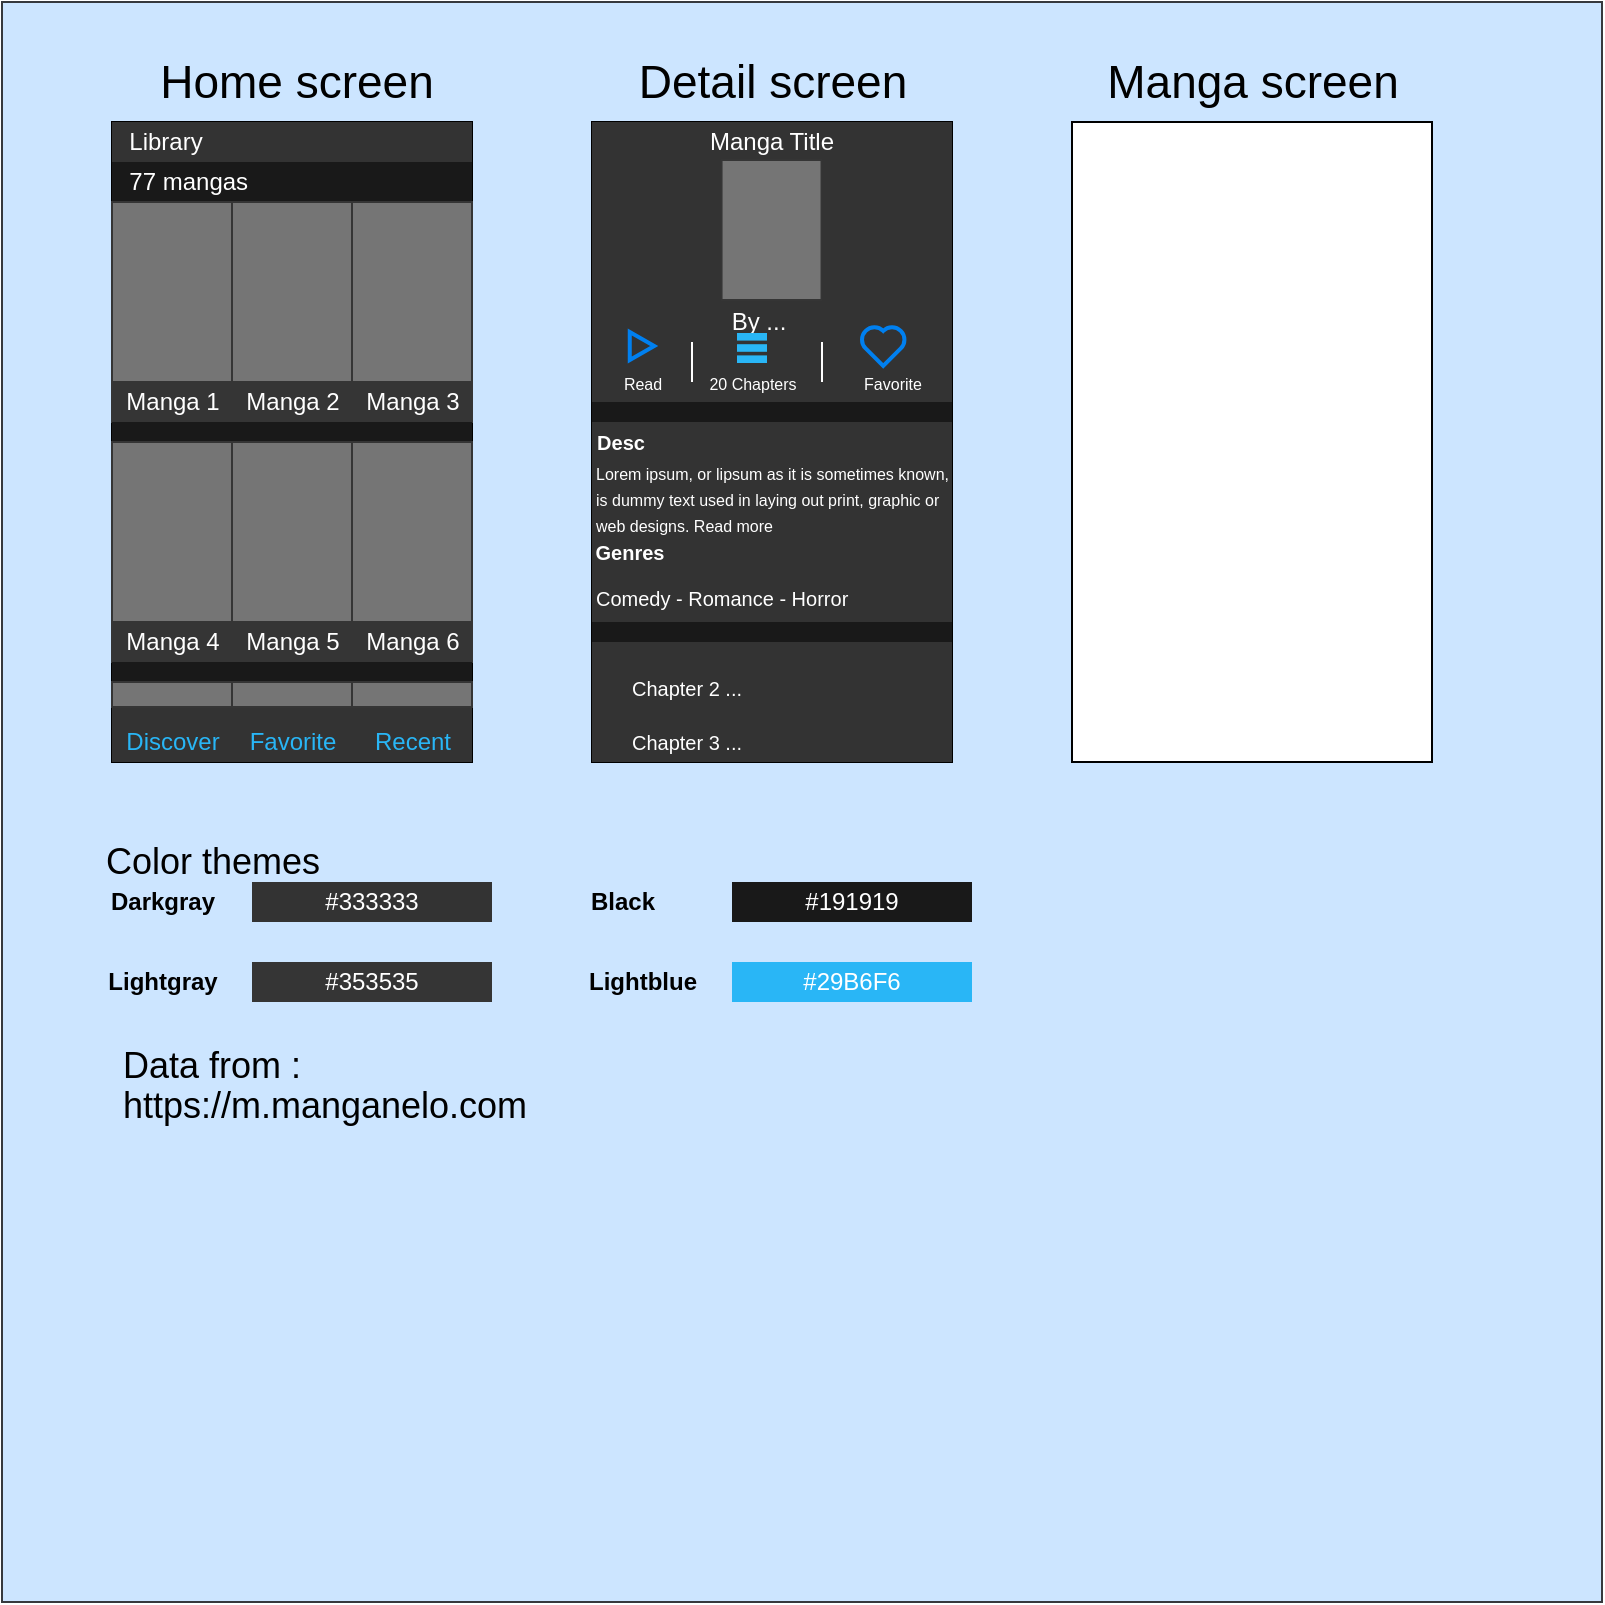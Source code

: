 <mxfile version="13.10.0" type="embed">
    <diagram id="ShWjEkvY692qqDPODEVh" name="Page-1">
        <mxGraphModel dx="831" dy="483" grid="0" gridSize="10" guides="1" tooltips="1" connect="1" arrows="1" fold="1" page="1" pageScale="1" pageWidth="850" pageHeight="1100" math="0" shadow="0">
            <root>
                <mxCell id="0"/>
                <mxCell id="1" parent="0"/>
                <mxCell id="2" value="" style="whiteSpace=wrap;html=1;aspect=fixed;strokeColor=#36393d;fillColor=#cce5ff;" parent="1" vertex="1">
                    <mxGeometry x="40" y="40" width="800" height="800" as="geometry"/>
                </mxCell>
                <mxCell id="4" value="" style="whiteSpace=wrap;html=1;" parent="1" vertex="1">
                    <mxGeometry x="95" y="100" width="180" height="320" as="geometry"/>
                </mxCell>
                <mxCell id="5" value="&lt;font style=&quot;font-size: 23px&quot;&gt;Home screen&lt;/font&gt;" style="text;html=1;align=center;verticalAlign=middle;resizable=0;points=[];autosize=1;fontColor=#000000;" parent="1" vertex="1">
                    <mxGeometry x="112" y="70" width="150" height="20" as="geometry"/>
                </mxCell>
                <mxCell id="6" value="" style="whiteSpace=wrap;html=1;fillColor=#FFFFFF;strokeColor=none;" parent="1" vertex="1">
                    <mxGeometry x="335" y="100" width="180" height="320" as="geometry"/>
                </mxCell>
                <mxCell id="7" value="&lt;font style=&quot;font-size: 23px&quot;&gt;Detail screen&lt;/font&gt;" style="text;html=1;align=center;verticalAlign=middle;resizable=0;points=[];autosize=1;fontColor=#000000;" parent="1" vertex="1">
                    <mxGeometry x="350" y="70" width="150" height="20" as="geometry"/>
                </mxCell>
                <mxCell id="8" value="" style="whiteSpace=wrap;html=1;fillColor=#FFFFFF;" parent="1" vertex="1">
                    <mxGeometry x="575" y="100" width="180" height="320" as="geometry"/>
                </mxCell>
                <mxCell id="9" value="&lt;font style=&quot;font-size: 23px&quot;&gt;Manga screen&lt;/font&gt;" style="text;html=1;align=center;verticalAlign=middle;resizable=0;points=[];autosize=1;fontColor=#000000;" parent="1" vertex="1">
                    <mxGeometry x="585" y="70" width="160" height="20" as="geometry"/>
                </mxCell>
                <mxCell id="10" value="&lt;font style=&quot;font-size: 18px&quot;&gt;Color themes&lt;/font&gt;" style="text;html=1;align=center;verticalAlign=middle;resizable=0;points=[];autosize=1;fontColor=#000000;" parent="1" vertex="1">
                    <mxGeometry x="85" y="460" width="120" height="20" as="geometry"/>
                </mxCell>
                <mxCell id="11" value="&lt;b&gt;Darkgray&lt;/b&gt;" style="text;html=1;align=center;verticalAlign=middle;resizable=0;points=[];autosize=1;fontColor=#000000;" parent="1" vertex="1">
                    <mxGeometry x="85" y="480" width="70" height="20" as="geometry"/>
                </mxCell>
                <mxCell id="12" value="&lt;font color=&quot;#ffffff&quot;&gt;#353535&lt;/font&gt;" style="whiteSpace=wrap;html=1;fillColor=#353535;strokeColor=none;" parent="1" vertex="1">
                    <mxGeometry x="165" y="520" width="120" height="20" as="geometry"/>
                </mxCell>
                <mxCell id="13" value="&lt;b&gt;Lightgray&lt;/b&gt;" style="text;html=1;align=center;verticalAlign=middle;resizable=0;points=[];autosize=1;fontColor=#000000;" parent="1" vertex="1">
                    <mxGeometry x="85" y="520" width="70" height="20" as="geometry"/>
                </mxCell>
                <mxCell id="14" value="&lt;font color=&quot;#ffffff&quot;&gt;#333333&lt;/font&gt;" style="whiteSpace=wrap;html=1;fillColor=#333333;strokeColor=none;" parent="1" vertex="1">
                    <mxGeometry x="165" y="480" width="120" height="20" as="geometry"/>
                </mxCell>
                <mxCell id="15" value="&lt;font color=&quot;#ffffff&quot;&gt;#191919&lt;/font&gt;" style="whiteSpace=wrap;html=1;fillColor=#191919;strokeColor=none;" parent="1" vertex="1">
                    <mxGeometry x="405" y="480" width="120" height="20" as="geometry"/>
                </mxCell>
                <mxCell id="16" value="&lt;b&gt;Black&lt;/b&gt;" style="text;html=1;align=center;verticalAlign=middle;resizable=0;points=[];autosize=1;fontColor=#000000;" parent="1" vertex="1">
                    <mxGeometry x="325" y="480" width="50" height="20" as="geometry"/>
                </mxCell>
                <mxCell id="17" value="&lt;b&gt;Lightblue&lt;/b&gt;" style="text;html=1;align=center;verticalAlign=middle;resizable=0;points=[];autosize=1;fontColor=#000000;" parent="1" vertex="1">
                    <mxGeometry x="325" y="520" width="70" height="20" as="geometry"/>
                </mxCell>
                <mxCell id="18" value="&lt;font color=&quot;#ffffff&quot;&gt;#29B6F6&lt;/font&gt;" style="whiteSpace=wrap;html=1;fillColor=#29b6f6;strokeColor=none;" parent="1" vertex="1">
                    <mxGeometry x="405" y="520" width="120" height="20" as="geometry"/>
                </mxCell>
                <mxCell id="19" value="&lt;font color=&quot;#ffffff&quot;&gt;&amp;nbsp; Library&lt;/font&gt;" style="whiteSpace=wrap;html=1;fillColor=#333333;strokeColor=none;align=left;" parent="1" vertex="1">
                    <mxGeometry x="95" y="100" width="180" height="20" as="geometry"/>
                </mxCell>
                <mxCell id="20" value="" style="whiteSpace=wrap;html=1;fillColor=#333333;strokeColor=none;align=left;" parent="1" vertex="1">
                    <mxGeometry x="95" y="390" width="180" height="30" as="geometry"/>
                </mxCell>
                <mxCell id="21" value="&lt;font color=&quot;#ffffff&quot;&gt;&amp;nbsp; 77 mangas&lt;/font&gt;" style="whiteSpace=wrap;html=1;fillColor=#191919;strokeColor=none;align=left;" parent="1" vertex="1">
                    <mxGeometry x="95" y="120" width="180" height="20" as="geometry"/>
                </mxCell>
                <mxCell id="22" value="" style="whiteSpace=wrap;html=1;labelBackgroundColor=none;strokeColor=#353535;fontColor=none;rotation=90;direction=west;fillColor=#353535;" parent="1" vertex="1">
                    <mxGeometry x="70" y="165" width="110" height="60" as="geometry"/>
                </mxCell>
                <mxCell id="23" value="" style="whiteSpace=wrap;html=1;labelBackgroundColor=none;strokeColor=#353535;fontColor=none;rotation=90;direction=west;fillColor=#353535;" parent="1" vertex="1">
                    <mxGeometry x="130" y="165" width="110" height="60" as="geometry"/>
                </mxCell>
                <mxCell id="24" value="" style="whiteSpace=wrap;html=1;labelBackgroundColor=none;strokeColor=#353535;fontColor=none;rotation=90;direction=west;fillColor=#353535;" parent="1" vertex="1">
                    <mxGeometry x="190" y="165" width="110" height="60" as="geometry"/>
                </mxCell>
                <mxCell id="25" value="" style="whiteSpace=wrap;html=1;labelBackgroundColor=none;strokeColor=#353535;fontColor=none;rotation=90;fillColor=#757575;" parent="1" vertex="1">
                    <mxGeometry x="80" y="155" width="90" height="60" as="geometry"/>
                </mxCell>
                <mxCell id="26" value="" style="whiteSpace=wrap;html=1;labelBackgroundColor=none;strokeColor=#353535;fontColor=none;rotation=90;fillColor=#757575;" parent="1" vertex="1">
                    <mxGeometry x="140" y="155" width="90" height="60" as="geometry"/>
                </mxCell>
                <mxCell id="27" value="" style="whiteSpace=wrap;html=1;labelBackgroundColor=none;strokeColor=#353535;fontColor=none;rotation=90;fillColor=#757575;" parent="1" vertex="1">
                    <mxGeometry x="200" y="155" width="90" height="60" as="geometry"/>
                </mxCell>
                <mxCell id="29" value="&lt;font color=&quot;#ffffff&quot;&gt;Manga 2&lt;/font&gt;" style="text;html=1;align=center;verticalAlign=middle;resizable=0;points=[];autosize=1;fontColor=none;" parent="1" vertex="1">
                    <mxGeometry x="155" y="230" width="60" height="20" as="geometry"/>
                </mxCell>
                <mxCell id="30" value="&lt;font color=&quot;#ffffff&quot;&gt;Manga 3&lt;/font&gt;" style="text;html=1;align=center;verticalAlign=middle;resizable=0;points=[];autosize=1;fontColor=none;" parent="1" vertex="1">
                    <mxGeometry x="215" y="230" width="60" height="20" as="geometry"/>
                </mxCell>
                <mxCell id="31" value="" style="whiteSpace=wrap;html=1;fillColor=#191919;strokeColor=none;" parent="1" vertex="1">
                    <mxGeometry x="95" y="250" width="180" height="10" as="geometry"/>
                </mxCell>
                <mxCell id="32" value="" style="whiteSpace=wrap;html=1;labelBackgroundColor=none;strokeColor=#353535;fontColor=none;rotation=90;direction=west;fillColor=#353535;" parent="1" vertex="1">
                    <mxGeometry x="70" y="285" width="110" height="60" as="geometry"/>
                </mxCell>
                <mxCell id="33" value="" style="whiteSpace=wrap;html=1;labelBackgroundColor=none;strokeColor=#353535;fontColor=none;rotation=90;fillColor=#757575;" parent="1" vertex="1">
                    <mxGeometry x="80" y="275" width="90" height="60" as="geometry"/>
                </mxCell>
                <mxCell id="34" value="" style="whiteSpace=wrap;html=1;labelBackgroundColor=none;strokeColor=#353535;fontColor=none;rotation=90;fillColor=#757575;" parent="1" vertex="1">
                    <mxGeometry x="140" y="275" width="90" height="60" as="geometry"/>
                </mxCell>
                <mxCell id="35" value="" style="whiteSpace=wrap;html=1;labelBackgroundColor=none;strokeColor=#353535;fontColor=none;rotation=90;direction=west;fillColor=#353535;" parent="1" vertex="1">
                    <mxGeometry x="130" y="285" width="110" height="60" as="geometry"/>
                </mxCell>
                <mxCell id="36" value="" style="whiteSpace=wrap;html=1;labelBackgroundColor=none;strokeColor=#353535;fontColor=none;rotation=90;fillColor=#757575;" parent="1" vertex="1">
                    <mxGeometry x="200" y="275" width="90" height="60" as="geometry"/>
                </mxCell>
                <mxCell id="37" value="" style="whiteSpace=wrap;html=1;labelBackgroundColor=none;strokeColor=#353535;fontColor=none;rotation=90;direction=west;fillColor=#353535;" parent="1" vertex="1">
                    <mxGeometry x="190" y="285" width="110" height="60" as="geometry"/>
                </mxCell>
                <mxCell id="38" value="" style="whiteSpace=wrap;html=1;labelBackgroundColor=none;strokeColor=#353535;fontColor=none;rotation=90;fillColor=#757575;" parent="1" vertex="1">
                    <mxGeometry x="140" y="275" width="90" height="60" as="geometry"/>
                </mxCell>
                <mxCell id="39" value="" style="whiteSpace=wrap;html=1;labelBackgroundColor=none;strokeColor=#353535;fontColor=none;rotation=90;fillColor=#757575;" parent="1" vertex="1">
                    <mxGeometry x="200" y="275" width="90" height="60" as="geometry"/>
                </mxCell>
                <mxCell id="40" value="&lt;font color=&quot;#ffffff&quot;&gt;Manga 1&lt;/font&gt;" style="text;html=1;align=center;verticalAlign=middle;resizable=0;points=[];autosize=1;fontColor=none;" parent="1" vertex="1">
                    <mxGeometry x="95" y="230" width="60" height="20" as="geometry"/>
                </mxCell>
                <mxCell id="41" value="" style="whiteSpace=wrap;html=1;fillColor=#191919;strokeColor=none;" parent="1" vertex="1">
                    <mxGeometry x="95" y="370" width="180" height="10" as="geometry"/>
                </mxCell>
                <mxCell id="42" value="" style="whiteSpace=wrap;html=1;labelBackgroundColor=none;strokeColor=#353535;fontColor=none;rotation=90;fillColor=#757575;" parent="1" vertex="1">
                    <mxGeometry x="118.75" y="356.25" width="12.5" height="60" as="geometry"/>
                </mxCell>
                <mxCell id="43" value="" style="whiteSpace=wrap;html=1;labelBackgroundColor=none;strokeColor=#353535;fontColor=none;rotation=90;fillColor=#757575;" parent="1" vertex="1">
                    <mxGeometry x="178.75" y="356.25" width="12.5" height="60" as="geometry"/>
                </mxCell>
                <mxCell id="44" value="" style="whiteSpace=wrap;html=1;labelBackgroundColor=none;strokeColor=#353535;fontColor=none;rotation=90;fillColor=#757575;" parent="1" vertex="1">
                    <mxGeometry x="238.75" y="356.25" width="12.5" height="60" as="geometry"/>
                </mxCell>
                <mxCell id="45" value="&lt;font color=&quot;#ffffff&quot;&gt;Manga 4&lt;/font&gt;" style="text;html=1;align=center;verticalAlign=middle;resizable=0;points=[];autosize=1;fontColor=none;" parent="1" vertex="1">
                    <mxGeometry x="95" y="350" width="60" height="20" as="geometry"/>
                </mxCell>
                <mxCell id="46" value="&lt;font color=&quot;#ffffff&quot;&gt;Manga 5&lt;/font&gt;" style="text;html=1;align=center;verticalAlign=middle;resizable=0;points=[];autosize=1;fontColor=none;" parent="1" vertex="1">
                    <mxGeometry x="155" y="350" width="60" height="20" as="geometry"/>
                </mxCell>
                <mxCell id="47" value="&lt;font color=&quot;#ffffff&quot;&gt;Manga 6&lt;/font&gt;" style="text;html=1;align=center;verticalAlign=middle;resizable=0;points=[];autosize=1;fontColor=none;" parent="1" vertex="1">
                    <mxGeometry x="215" y="350" width="60" height="20" as="geometry"/>
                </mxCell>
                <mxCell id="48" value="&lt;font color=&quot;#29b6f6&quot;&gt;Discover&lt;/font&gt;" style="text;html=1;align=center;verticalAlign=middle;resizable=0;points=[];autosize=1;fontColor=none;" parent="1" vertex="1">
                    <mxGeometry x="95" y="400" width="60" height="20" as="geometry"/>
                </mxCell>
                <mxCell id="49" value="&lt;font color=&quot;#29b6f6&quot;&gt;Favorite&lt;/font&gt;" style="text;html=1;align=center;verticalAlign=middle;resizable=0;points=[];autosize=1;fontColor=none;" parent="1" vertex="1">
                    <mxGeometry x="155" y="400" width="60" height="20" as="geometry"/>
                </mxCell>
                <mxCell id="50" value="&lt;font color=&quot;#29b6f6&quot;&gt;Recent&lt;/font&gt;" style="text;html=1;align=center;verticalAlign=middle;resizable=0;points=[];autosize=1;fontColor=none;" parent="1" vertex="1">
                    <mxGeometry x="220" y="400" width="50" height="20" as="geometry"/>
                </mxCell>
                <mxCell id="51" value="&lt;font style=&quot;font-size: 18px&quot;&gt;Data from :&amp;nbsp;&lt;/font&gt;" style="text;html=1;align=center;verticalAlign=middle;resizable=0;points=[];autosize=1;fontColor=#000000;" parent="1" vertex="1">
                    <mxGeometry x="95" y="562" width="104" height="20" as="geometry"/>
                </mxCell>
                <mxCell id="52" value="&lt;span style=&quot;font-size: 18px&quot;&gt;https://m.manganelo.com&lt;/span&gt;" style="text;html=1;align=center;verticalAlign=middle;resizable=0;points=[];autosize=1;fontColor=#000000;" parent="1" vertex="1">
                    <mxGeometry x="95" y="582" width="212" height="20" as="geometry"/>
                </mxCell>
                <mxCell id="86" value="" style="rounded=0;whiteSpace=wrap;html=1;" parent="1" vertex="1">
                    <mxGeometry x="335" y="100" width="180" height="320" as="geometry"/>
                </mxCell>
                <mxCell id="87" value="&lt;font color=&quot;#ffffff&quot;&gt;Manga Title&lt;/font&gt;" style="rounded=0;whiteSpace=wrap;html=1;fillColor=#333333;strokeColor=none;align=center;" parent="1" vertex="1">
                    <mxGeometry x="335" y="100" width="180" height="20" as="geometry"/>
                </mxCell>
                <mxCell id="88" value="" style="rounded=0;whiteSpace=wrap;html=1;fillColor=#333333;strokeColor=none;align=left;" parent="1" vertex="1">
                    <mxGeometry x="335" y="120" width="180" height="120" as="geometry"/>
                </mxCell>
                <mxCell id="89" value="&lt;font color=&quot;#ffffff&quot;&gt;By ...&lt;/font&gt;" style="text;html=1;align=center;verticalAlign=middle;resizable=0;points=[];autosize=1;" parent="1" vertex="1">
                    <mxGeometry x="398" y="190" width="40" height="20" as="geometry"/>
                </mxCell>
                <mxCell id="90" value="" style="html=1;verticalLabelPosition=bottom;align=center;labelBackgroundColor=#ffffff;verticalAlign=top;strokeWidth=2;strokeColor=#0080F0;shadow=0;dashed=0;shape=mxgraph.ios7.icons.play;fillColor=none;" parent="1" vertex="1">
                    <mxGeometry x="353.88" y="205" width="12.25" height="14" as="geometry"/>
                </mxCell>
                <mxCell id="91" value="&lt;font color=&quot;#ffffff&quot; style=&quot;font-size: 8px&quot;&gt;Read&lt;/font&gt;" style="text;html=1;align=center;verticalAlign=middle;resizable=0;points=[];autosize=1;" parent="1" vertex="1">
                    <mxGeometry x="345" y="220" width="30" height="20" as="geometry"/>
                </mxCell>
                <mxCell id="92" value="" style="rounded=0;whiteSpace=wrap;html=1;labelBackgroundColor=none;strokeColor=#353535;fontColor=none;rotation=90;fillColor=#757575;" parent="1" vertex="1">
                    <mxGeometry x="389.77" y="129" width="70" height="50" as="geometry"/>
                </mxCell>
                <mxCell id="93" value="" style="endArrow=none;html=1;strokeColor=#FFFFFF;" parent="1" edge="1">
                    <mxGeometry width="50" height="50" relative="1" as="geometry">
                        <mxPoint x="385" y="230" as="sourcePoint"/>
                        <mxPoint x="385" y="210" as="targetPoint"/>
                    </mxGeometry>
                </mxCell>
                <mxCell id="94" value="" style="shape=parallelMarker;direction=south;html=1;outlineConnect=0;labelBackgroundColor=none;sketch=0;fillColor=none;fontColor=#C847FF;strokeColor=#29B6F6;" parent="1" vertex="1">
                    <mxGeometry x="408" y="206" width="14" height="14" as="geometry"/>
                </mxCell>
                <mxCell id="95" value="&lt;font color=&quot;#ffffff&quot; style=&quot;font-size: 8px&quot;&gt;20 Chapters&lt;/font&gt;" style="text;html=1;align=center;verticalAlign=middle;resizable=0;points=[];autosize=1;" parent="1" vertex="1">
                    <mxGeometry x="385" y="220" width="60" height="20" as="geometry"/>
                </mxCell>
                <mxCell id="96" value="" style="endArrow=none;html=1;strokeColor=#FFFFFF;" parent="1" edge="1">
                    <mxGeometry width="50" height="50" relative="1" as="geometry">
                        <mxPoint x="450" y="230" as="sourcePoint"/>
                        <mxPoint x="450" y="210" as="targetPoint"/>
                    </mxGeometry>
                </mxCell>
                <mxCell id="97" value="" style="html=1;verticalLabelPosition=bottom;align=center;labelBackgroundColor=#ffffff;verticalAlign=top;strokeWidth=2;strokeColor=#0080F0;shadow=0;dashed=0;shape=mxgraph.ios7.icons.heart;sketch=0;fillColor=none;fontColor=#C847FF;" parent="1" vertex="1">
                    <mxGeometry x="469.4" y="202" width="22.42" height="20" as="geometry"/>
                </mxCell>
                <mxCell id="98" value="&lt;font color=&quot;#ffffff&quot; style=&quot;font-size: 8px&quot;&gt;Favorite&lt;/font&gt;" style="text;html=1;align=center;verticalAlign=middle;resizable=0;points=[];autosize=1;" parent="1" vertex="1">
                    <mxGeometry x="465" y="220" width="40" height="20" as="geometry"/>
                </mxCell>
                <mxCell id="99" value="" style="rounded=0;whiteSpace=wrap;html=1;fillColor=#191919;strokeColor=none;align=left;" parent="1" vertex="1">
                    <mxGeometry x="335" y="240" width="180" height="10" as="geometry"/>
                </mxCell>
                <mxCell id="100" value="" style="rounded=0;whiteSpace=wrap;html=1;fillColor=#333333;strokeColor=none;align=left;" parent="1" vertex="1">
                    <mxGeometry x="335" y="250" width="180" height="100" as="geometry"/>
                </mxCell>
                <mxCell id="101" value="" style="rounded=0;whiteSpace=wrap;html=1;fillColor=#333333;strokeColor=none;align=left;" parent="1" vertex="1">
                    <mxGeometry x="335" y="360" width="180" height="60" as="geometry"/>
                </mxCell>
                <mxCell id="102" value="" style="rounded=0;whiteSpace=wrap;html=1;fillColor=#191919;strokeColor=none;align=left;" parent="1" vertex="1">
                    <mxGeometry x="335.0" y="350" width="180" height="10" as="geometry"/>
                </mxCell>
                <mxCell id="103" value="&lt;font color=&quot;#ffffff&quot; style=&quot;font-size: 10px&quot;&gt;Chapter 2 ...&lt;/font&gt;" style="text;html=1;align=center;verticalAlign=middle;resizable=0;points=[];autosize=1;fontColor=none;" parent="1" vertex="1">
                    <mxGeometry x="347" y="373" width="70" height="20" as="geometry"/>
                </mxCell>
                <mxCell id="104" value="&lt;font color=&quot;#ffffff&quot; style=&quot;font-size: 10px&quot;&gt;Chapter 3 ...&lt;/font&gt;" style="text;html=1;align=center;verticalAlign=middle;resizable=0;points=[];autosize=1;fontColor=none;" parent="1" vertex="1">
                    <mxGeometry x="347" y="400" width="70" height="20" as="geometry"/>
                </mxCell>
                <mxCell id="105" value="&lt;font color=&quot;#ffffff&quot; style=&quot;font-size: 10px&quot;&gt;&lt;b&gt;Desc&lt;/b&gt;&lt;/font&gt;" style="text;html=1;strokeColor=none;fillColor=none;align=center;verticalAlign=middle;whiteSpace=wrap;rounded=0;labelBackgroundColor=none;sketch=0;fontColor=#C847FF;" parent="1" vertex="1">
                    <mxGeometry x="335" y="250" width="29.09" height="20" as="geometry"/>
                </mxCell>
                <mxCell id="106" value="&lt;font color=&quot;#ffffff&quot; style=&quot;font-size: 8px&quot;&gt;Lorem ipsum, or lipsum as it is sometimes known, is dummy text used in laying out print, graphic or web designs. Read more&lt;/font&gt;" style="text;html=1;strokeColor=none;fillColor=none;align=left;verticalAlign=middle;whiteSpace=wrap;rounded=0;labelBackgroundColor=none;sketch=0;fontColor=#C847FF;fontSize=11;" parent="1" vertex="1">
                    <mxGeometry x="335" y="270" width="179.54" height="35" as="geometry"/>
                </mxCell>
                <mxCell id="107" value="&lt;font color=&quot;#ffffff&quot; style=&quot;font-size: 10px&quot;&gt;&lt;b&gt;Genres&lt;/b&gt;&lt;/font&gt;" style="text;html=1;strokeColor=none;fillColor=none;align=center;verticalAlign=middle;whiteSpace=wrap;rounded=0;labelBackgroundColor=none;sketch=0;fontColor=#C847FF;" parent="1" vertex="1">
                    <mxGeometry x="335" y="305" width="37.96" height="20" as="geometry"/>
                </mxCell>
                <mxCell id="108" value="&lt;font color=&quot;#ffffff&quot; style=&quot;font-size: 10px&quot;&gt;Comedy - Romance - Horror&lt;/font&gt;" style="text;html=1;strokeColor=none;fillColor=none;align=left;verticalAlign=middle;whiteSpace=wrap;rounded=0;labelBackgroundColor=none;sketch=0;fontColor=#C847FF;" parent="1" vertex="1">
                    <mxGeometry x="335" y="325" width="180" height="25" as="geometry"/>
                </mxCell>
            </root>
        </mxGraphModel>
    </diagram>
</mxfile>